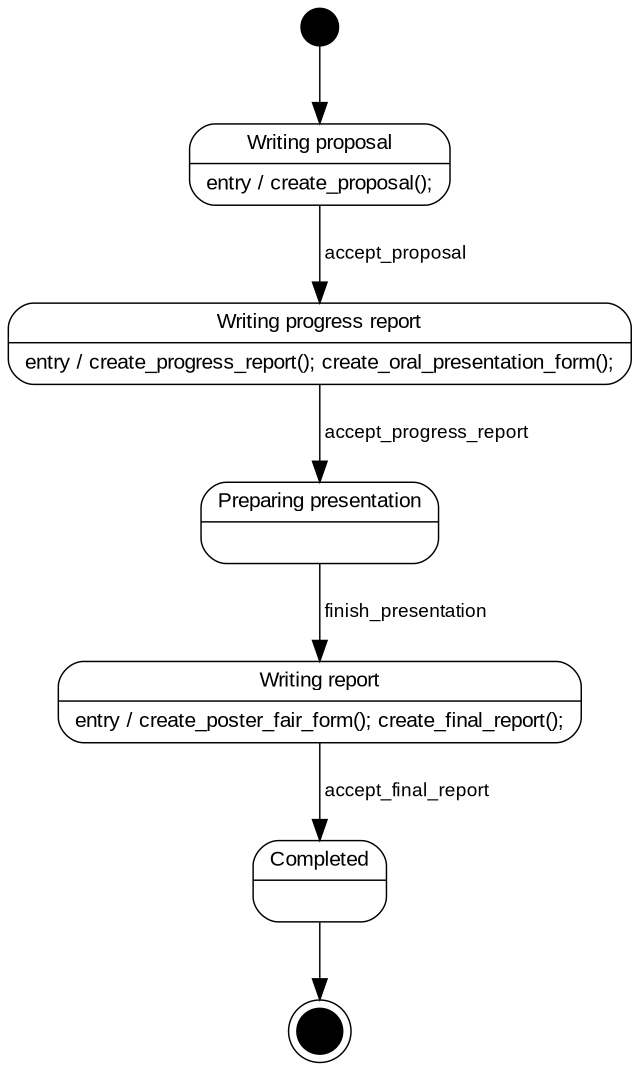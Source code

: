 digraph statechart {
	graph [bb="0,0,298,500",
		rankdir=TB
	];
	node [fontname=Arial,
		fontsize=10,
		label="\N",
		penwidth=0.7,
		shape=Mrecord
	];
	edge [dir=forward,
		fontname=Arial,
		fontsize=9,
		penwidth=0.7
	];
	writing_proposal	 [height=0.54167,
		label="{Writing proposal|entry / create_proposal();}",
		pos="149,424",
		width=1.7292];
	writing_progress_report	 [height=0.54167,
		label="{Writing progress report|entry / create_progress_report(); create_oral_presentation_form();}",
		pos="149,338",
		width=4.1458];
	writing_proposal -> writing_progress_report	 [label=" accept_proposal  ",
		lp="187,381",
		pos="e,149,357.19 149,404.77 149,393.88 149,379.79 149,367.46"];
	"83d19610-bcca-48a2-be42-f6c87cdbbcdd"	 [color=black,
		fillcolor=black,
		fixedsize=true,
		height=0.25,
		label="",
		pos="149,491",
		shape=circle,
		style=filled,
		width=0.25];
	"83d19610-bcca-48a2-be42-f6c87cdbbcdd" -> writing_proposal	 [pos="e,149,443.24 149,481.77 149,474.54 149,463.6 149,453.24"];
	preparing_oral_presentation	 [height=0.54167,
		label="{Preparing presentation|}",
		pos="149,252",
		width=1.5833];
	writing_progress_report -> preparing_oral_presentation	 [label=" accept_progress_report  ",
		lp="202,295",
		pos="e,149,271.19 149,318.77 149,307.88 149,293.79 149,281.46"];
	pending_completion	 [height=0.54167,
		label="{Writing report|entry / create_poster_fair_form(); create_final_report();}",
		pos="149,166",
		width=3.4514];
	preparing_oral_presentation -> pending_completion	 [label=" finish_presentation  ",
		lp="192.5,209",
		pos="e,149,185.19 149,232.77 149,221.88 149,207.79 149,195.46"];
	completed	 [height=0.54167,
		label="{Completed|}",
		pos="149,80",
		width=0.86806];
	pending_completion -> completed	 [label=" accept_final_report  ",
		lp="192,123",
		pos="e,149,99.191 149,146.77 149,135.88 149,121.79 149,109.46"];
	"90cb520f-efaf-4af6-a204-e082a1fca72c"	 [color=black,
		fillcolor=black,
		fixedsize=true,
		height=0.30556,
		label="",
		pos="149,11",
		shape=doublecircle,
		style=filled,
		width=0.29167];
	completed -> "90cb520f-efaf-4af6-a204-e082a1fca72c"	 [pos="e,149,22.176 149,60.692 149,51.877 149,41.283 149,32.23"];
}
